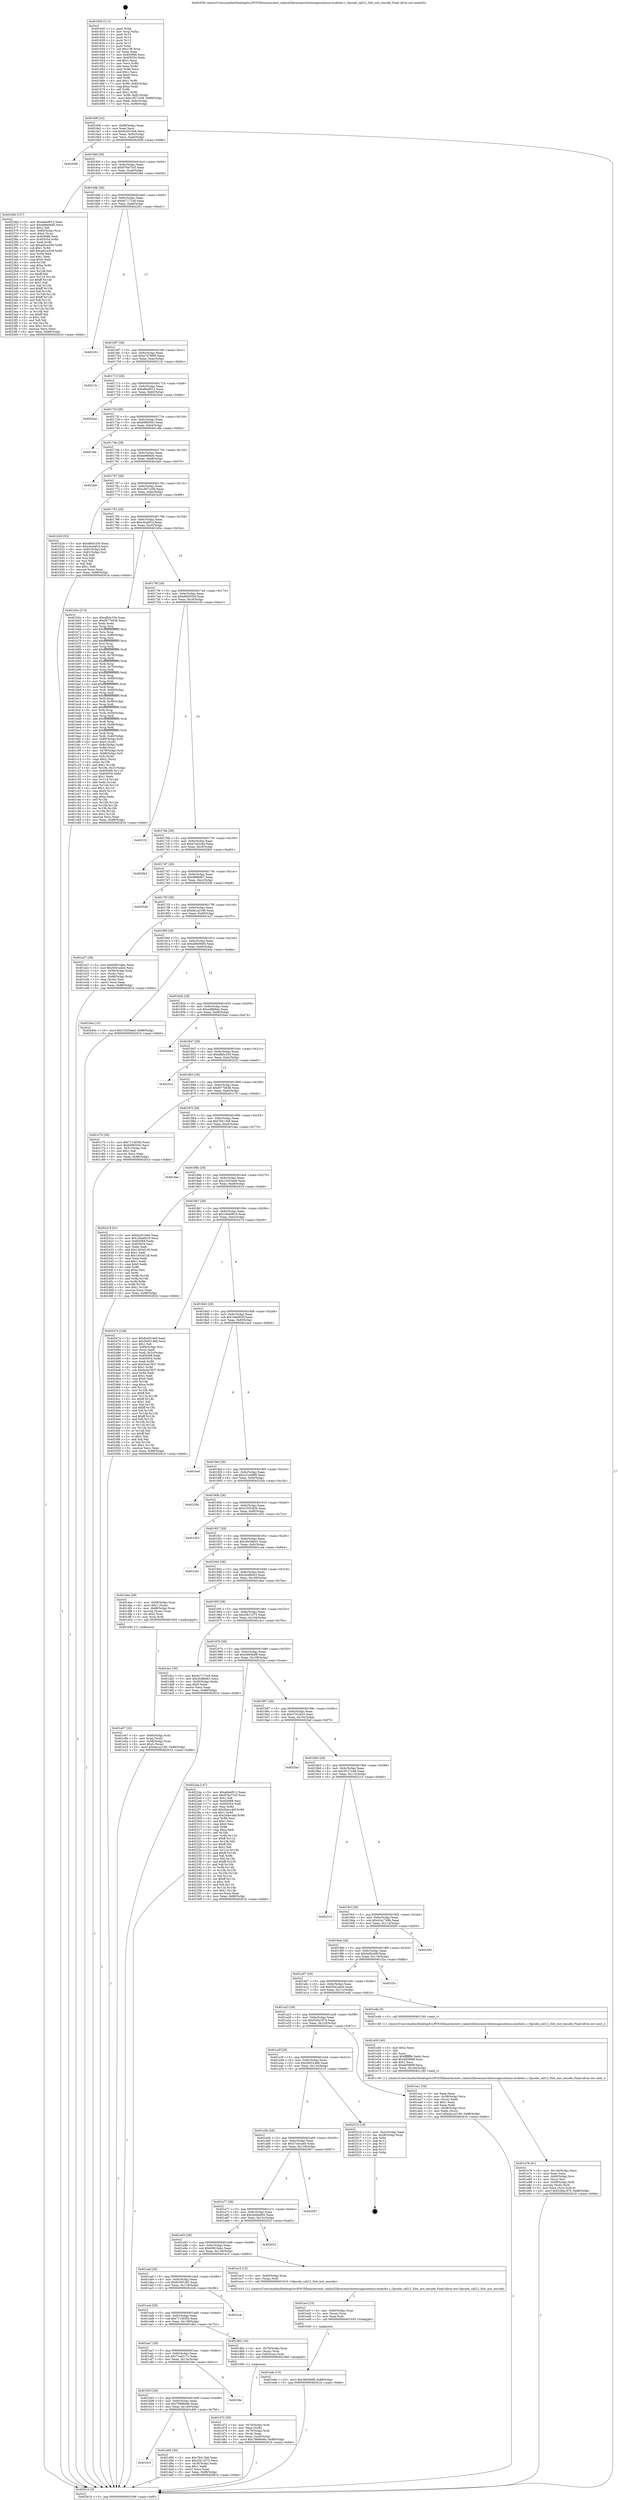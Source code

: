 digraph "0x401630" {
  label = "0x401630 (/mnt/c/Users/mathe/Desktop/tcc/POCII/binaries/extr_radare2librasmarchxtensagnuxtensa-modules.c_Opcode_call12_Slot_inst_encode_Final-ollvm.out::main(0))"
  labelloc = "t"
  node[shape=record]

  Entry [label="",width=0.3,height=0.3,shape=circle,fillcolor=black,style=filled]
  "0x40169f" [label="{
     0x40169f [32]\l
     | [instrs]\l
     &nbsp;&nbsp;0x40169f \<+6\>: mov -0x88(%rbp),%eax\l
     &nbsp;&nbsp;0x4016a5 \<+2\>: mov %eax,%ecx\l
     &nbsp;&nbsp;0x4016a7 \<+6\>: sub $0x8cd510e6,%ecx\l
     &nbsp;&nbsp;0x4016ad \<+6\>: mov %eax,-0x9c(%rbp)\l
     &nbsp;&nbsp;0x4016b3 \<+6\>: mov %ecx,-0xa0(%rbp)\l
     &nbsp;&nbsp;0x4016b9 \<+6\>: je 0000000000402606 \<main+0xfd6\>\l
  }"]
  "0x402606" [label="{
     0x402606\l
  }", style=dashed]
  "0x4016bf" [label="{
     0x4016bf [28]\l
     | [instrs]\l
     &nbsp;&nbsp;0x4016bf \<+5\>: jmp 00000000004016c4 \<main+0x94\>\l
     &nbsp;&nbsp;0x4016c4 \<+6\>: mov -0x9c(%rbp),%eax\l
     &nbsp;&nbsp;0x4016ca \<+5\>: sub $0x976e73c5,%eax\l
     &nbsp;&nbsp;0x4016cf \<+6\>: mov %eax,-0xa4(%rbp)\l
     &nbsp;&nbsp;0x4016d5 \<+6\>: je 000000000040236d \<main+0xd3d\>\l
  }"]
  Exit [label="",width=0.3,height=0.3,shape=circle,fillcolor=black,style=filled,peripheries=2]
  "0x40236d" [label="{
     0x40236d [157]\l
     | [instrs]\l
     &nbsp;&nbsp;0x40236d \<+5\>: mov $0xa84ef012,%eax\l
     &nbsp;&nbsp;0x402372 \<+5\>: mov $0xdd9e9e95,%ecx\l
     &nbsp;&nbsp;0x402377 \<+2\>: mov $0x1,%dl\l
     &nbsp;&nbsp;0x402379 \<+4\>: mov -0x80(%rbp),%rsi\l
     &nbsp;&nbsp;0x40237d \<+6\>: movl $0x0,(%rsi)\l
     &nbsp;&nbsp;0x402383 \<+7\>: mov 0x405068,%edi\l
     &nbsp;&nbsp;0x40238a \<+8\>: mov 0x405054,%r8d\l
     &nbsp;&nbsp;0x402392 \<+3\>: mov %edi,%r9d\l
     &nbsp;&nbsp;0x402395 \<+7\>: sub $0xa92ce558,%r9d\l
     &nbsp;&nbsp;0x40239c \<+4\>: sub $0x1,%r9d\l
     &nbsp;&nbsp;0x4023a0 \<+7\>: add $0xa92ce558,%r9d\l
     &nbsp;&nbsp;0x4023a7 \<+4\>: imul %r9d,%edi\l
     &nbsp;&nbsp;0x4023ab \<+3\>: and $0x1,%edi\l
     &nbsp;&nbsp;0x4023ae \<+3\>: cmp $0x0,%edi\l
     &nbsp;&nbsp;0x4023b1 \<+4\>: sete %r10b\l
     &nbsp;&nbsp;0x4023b5 \<+4\>: cmp $0xa,%r8d\l
     &nbsp;&nbsp;0x4023b9 \<+4\>: setl %r11b\l
     &nbsp;&nbsp;0x4023bd \<+3\>: mov %r10b,%bl\l
     &nbsp;&nbsp;0x4023c0 \<+3\>: xor $0xff,%bl\l
     &nbsp;&nbsp;0x4023c3 \<+3\>: mov %r11b,%r14b\l
     &nbsp;&nbsp;0x4023c6 \<+4\>: xor $0xff,%r14b\l
     &nbsp;&nbsp;0x4023ca \<+3\>: xor $0x1,%dl\l
     &nbsp;&nbsp;0x4023cd \<+3\>: mov %bl,%r15b\l
     &nbsp;&nbsp;0x4023d0 \<+4\>: and $0xff,%r15b\l
     &nbsp;&nbsp;0x4023d4 \<+3\>: and %dl,%r10b\l
     &nbsp;&nbsp;0x4023d7 \<+3\>: mov %r14b,%r12b\l
     &nbsp;&nbsp;0x4023da \<+4\>: and $0xff,%r12b\l
     &nbsp;&nbsp;0x4023de \<+3\>: and %dl,%r11b\l
     &nbsp;&nbsp;0x4023e1 \<+3\>: or %r10b,%r15b\l
     &nbsp;&nbsp;0x4023e4 \<+3\>: or %r11b,%r12b\l
     &nbsp;&nbsp;0x4023e7 \<+3\>: xor %r12b,%r15b\l
     &nbsp;&nbsp;0x4023ea \<+3\>: or %r14b,%bl\l
     &nbsp;&nbsp;0x4023ed \<+3\>: xor $0xff,%bl\l
     &nbsp;&nbsp;0x4023f0 \<+3\>: or $0x1,%dl\l
     &nbsp;&nbsp;0x4023f3 \<+2\>: and %dl,%bl\l
     &nbsp;&nbsp;0x4023f5 \<+3\>: or %bl,%r15b\l
     &nbsp;&nbsp;0x4023f8 \<+4\>: test $0x1,%r15b\l
     &nbsp;&nbsp;0x4023fc \<+3\>: cmovne %ecx,%eax\l
     &nbsp;&nbsp;0x4023ff \<+6\>: mov %eax,-0x88(%rbp)\l
     &nbsp;&nbsp;0x402405 \<+5\>: jmp 000000000040261b \<main+0xfeb\>\l
  }"]
  "0x4016db" [label="{
     0x4016db [28]\l
     | [instrs]\l
     &nbsp;&nbsp;0x4016db \<+5\>: jmp 00000000004016e0 \<main+0xb0\>\l
     &nbsp;&nbsp;0x4016e0 \<+6\>: mov -0x9c(%rbp),%eax\l
     &nbsp;&nbsp;0x4016e6 \<+5\>: sub $0x9c7171e9,%eax\l
     &nbsp;&nbsp;0x4016eb \<+6\>: mov %eax,-0xa8(%rbp)\l
     &nbsp;&nbsp;0x4016f1 \<+6\>: je 0000000000402201 \<main+0xbd1\>\l
  }"]
  "0x401ede" [label="{
     0x401ede [15]\l
     | [instrs]\l
     &nbsp;&nbsp;0x401ede \<+10\>: movl $0x3663b6ff,-0x88(%rbp)\l
     &nbsp;&nbsp;0x401ee8 \<+5\>: jmp 000000000040261b \<main+0xfeb\>\l
  }"]
  "0x402201" [label="{
     0x402201\l
  }", style=dashed]
  "0x4016f7" [label="{
     0x4016f7 [28]\l
     | [instrs]\l
     &nbsp;&nbsp;0x4016f7 \<+5\>: jmp 00000000004016fc \<main+0xcc\>\l
     &nbsp;&nbsp;0x4016fc \<+6\>: mov -0x9c(%rbp),%eax\l
     &nbsp;&nbsp;0x401702 \<+5\>: sub $0xa7d78f90,%eax\l
     &nbsp;&nbsp;0x401707 \<+6\>: mov %eax,-0xac(%rbp)\l
     &nbsp;&nbsp;0x40170d \<+6\>: je 000000000040213c \<main+0xb0c\>\l
  }"]
  "0x401ecf" [label="{
     0x401ecf [15]\l
     | [instrs]\l
     &nbsp;&nbsp;0x401ecf \<+4\>: mov -0x60(%rbp),%rax\l
     &nbsp;&nbsp;0x401ed3 \<+3\>: mov (%rax),%rax\l
     &nbsp;&nbsp;0x401ed6 \<+3\>: mov %rax,%rdi\l
     &nbsp;&nbsp;0x401ed9 \<+5\>: call 0000000000401030 \<free@plt\>\l
     | [calls]\l
     &nbsp;&nbsp;0x401030 \{1\} (unknown)\l
  }"]
  "0x40213c" [label="{
     0x40213c\l
  }", style=dashed]
  "0x401713" [label="{
     0x401713 [28]\l
     | [instrs]\l
     &nbsp;&nbsp;0x401713 \<+5\>: jmp 0000000000401718 \<main+0xe8\>\l
     &nbsp;&nbsp;0x401718 \<+6\>: mov -0x9c(%rbp),%eax\l
     &nbsp;&nbsp;0x40171e \<+5\>: sub $0xa84ef012,%eax\l
     &nbsp;&nbsp;0x401723 \<+6\>: mov %eax,-0xb0(%rbp)\l
     &nbsp;&nbsp;0x401729 \<+6\>: je 00000000004025ed \<main+0xfbd\>\l
  }"]
  "0x401e78" [label="{
     0x401e78 [41]\l
     | [instrs]\l
     &nbsp;&nbsp;0x401e78 \<+6\>: mov -0x144(%rbp),%ecx\l
     &nbsp;&nbsp;0x401e7e \<+3\>: imul %eax,%ecx\l
     &nbsp;&nbsp;0x401e81 \<+4\>: mov -0x60(%rbp),%rsi\l
     &nbsp;&nbsp;0x401e85 \<+3\>: mov (%rsi),%rsi\l
     &nbsp;&nbsp;0x401e88 \<+4\>: mov -0x58(%rbp),%rdi\l
     &nbsp;&nbsp;0x401e8c \<+3\>: movslq (%rdi),%rdi\l
     &nbsp;&nbsp;0x401e8f \<+3\>: mov %ecx,(%rsi,%rdi,4)\l
     &nbsp;&nbsp;0x401e92 \<+10\>: movl $0x529a1974,-0x88(%rbp)\l
     &nbsp;&nbsp;0x401e9c \<+5\>: jmp 000000000040261b \<main+0xfeb\>\l
  }"]
  "0x4025ed" [label="{
     0x4025ed\l
  }", style=dashed]
  "0x40172f" [label="{
     0x40172f [28]\l
     | [instrs]\l
     &nbsp;&nbsp;0x40172f \<+5\>: jmp 0000000000401734 \<main+0x104\>\l
     &nbsp;&nbsp;0x401734 \<+6\>: mov -0x9c(%rbp),%eax\l
     &nbsp;&nbsp;0x40173a \<+5\>: sub $0xb0f6500c,%eax\l
     &nbsp;&nbsp;0x40173f \<+6\>: mov %eax,-0xb4(%rbp)\l
     &nbsp;&nbsp;0x401745 \<+6\>: je 0000000000401c8e \<main+0x65e\>\l
  }"]
  "0x401e50" [label="{
     0x401e50 [40]\l
     | [instrs]\l
     &nbsp;&nbsp;0x401e50 \<+5\>: mov $0x2,%ecx\l
     &nbsp;&nbsp;0x401e55 \<+1\>: cltd\l
     &nbsp;&nbsp;0x401e56 \<+2\>: idiv %ecx\l
     &nbsp;&nbsp;0x401e58 \<+6\>: imul $0xfffffffe,%edx,%ecx\l
     &nbsp;&nbsp;0x401e5e \<+6\>: add $0x405866f,%ecx\l
     &nbsp;&nbsp;0x401e64 \<+3\>: add $0x1,%ecx\l
     &nbsp;&nbsp;0x401e67 \<+6\>: sub $0x405866f,%ecx\l
     &nbsp;&nbsp;0x401e6d \<+6\>: mov %ecx,-0x144(%rbp)\l
     &nbsp;&nbsp;0x401e73 \<+5\>: call 0000000000401160 \<next_i\>\l
     | [calls]\l
     &nbsp;&nbsp;0x401160 \{1\} (/mnt/c/Users/mathe/Desktop/tcc/POCII/binaries/extr_radare2librasmarchxtensagnuxtensa-modules.c_Opcode_call12_Slot_inst_encode_Final-ollvm.out::next_i)\l
  }"]
  "0x401c8e" [label="{
     0x401c8e\l
  }", style=dashed]
  "0x40174b" [label="{
     0x40174b [28]\l
     | [instrs]\l
     &nbsp;&nbsp;0x40174b \<+5\>: jmp 0000000000401750 \<main+0x120\>\l
     &nbsp;&nbsp;0x401750 \<+6\>: mov -0x9c(%rbp),%eax\l
     &nbsp;&nbsp;0x401756 \<+5\>: sub $0xbe86fee6,%eax\l
     &nbsp;&nbsp;0x40175b \<+6\>: mov %eax,-0xb8(%rbp)\l
     &nbsp;&nbsp;0x401761 \<+6\>: je 0000000000401fa9 \<main+0x979\>\l
  }"]
  "0x401e07" [label="{
     0x401e07 [32]\l
     | [instrs]\l
     &nbsp;&nbsp;0x401e07 \<+4\>: mov -0x60(%rbp),%rdi\l
     &nbsp;&nbsp;0x401e0b \<+3\>: mov %rax,(%rdi)\l
     &nbsp;&nbsp;0x401e0e \<+4\>: mov -0x58(%rbp),%rax\l
     &nbsp;&nbsp;0x401e12 \<+6\>: movl $0x0,(%rax)\l
     &nbsp;&nbsp;0x401e18 \<+10\>: movl $0xda1a2190,-0x88(%rbp)\l
     &nbsp;&nbsp;0x401e22 \<+5\>: jmp 000000000040261b \<main+0xfeb\>\l
  }"]
  "0x401fa9" [label="{
     0x401fa9\l
  }", style=dashed]
  "0x401767" [label="{
     0x401767 [28]\l
     | [instrs]\l
     &nbsp;&nbsp;0x401767 \<+5\>: jmp 000000000040176c \<main+0x13c\>\l
     &nbsp;&nbsp;0x40176c \<+6\>: mov -0x9c(%rbp),%eax\l
     &nbsp;&nbsp;0x401772 \<+5\>: sub $0xc3871e58,%eax\l
     &nbsp;&nbsp;0x401777 \<+6\>: mov %eax,-0xbc(%rbp)\l
     &nbsp;&nbsp;0x40177d \<+6\>: je 0000000000401b29 \<main+0x4f9\>\l
  }"]
  "0x401b1f" [label="{
     0x401b1f\l
  }", style=dashed]
  "0x401b29" [label="{
     0x401b29 [53]\l
     | [instrs]\l
     &nbsp;&nbsp;0x401b29 \<+5\>: mov $0xefb0c330,%eax\l
     &nbsp;&nbsp;0x401b2e \<+5\>: mov $0xc4cebf1d,%ecx\l
     &nbsp;&nbsp;0x401b33 \<+6\>: mov -0x82(%rbp),%dl\l
     &nbsp;&nbsp;0x401b39 \<+7\>: mov -0x81(%rbp),%sil\l
     &nbsp;&nbsp;0x401b40 \<+3\>: mov %dl,%dil\l
     &nbsp;&nbsp;0x401b43 \<+3\>: and %sil,%dil\l
     &nbsp;&nbsp;0x401b46 \<+3\>: xor %sil,%dl\l
     &nbsp;&nbsp;0x401b49 \<+3\>: or %dl,%dil\l
     &nbsp;&nbsp;0x401b4c \<+4\>: test $0x1,%dil\l
     &nbsp;&nbsp;0x401b50 \<+3\>: cmovne %ecx,%eax\l
     &nbsp;&nbsp;0x401b53 \<+6\>: mov %eax,-0x88(%rbp)\l
     &nbsp;&nbsp;0x401b59 \<+5\>: jmp 000000000040261b \<main+0xfeb\>\l
  }"]
  "0x401783" [label="{
     0x401783 [28]\l
     | [instrs]\l
     &nbsp;&nbsp;0x401783 \<+5\>: jmp 0000000000401788 \<main+0x158\>\l
     &nbsp;&nbsp;0x401788 \<+6\>: mov -0x9c(%rbp),%eax\l
     &nbsp;&nbsp;0x40178e \<+5\>: sub $0xc4cebf1d,%eax\l
     &nbsp;&nbsp;0x401793 \<+6\>: mov %eax,-0xc0(%rbp)\l
     &nbsp;&nbsp;0x401799 \<+6\>: je 0000000000401b5e \<main+0x52e\>\l
  }"]
  "0x40261b" [label="{
     0x40261b [5]\l
     | [instrs]\l
     &nbsp;&nbsp;0x40261b \<+5\>: jmp 000000000040169f \<main+0x6f\>\l
  }"]
  "0x401630" [label="{
     0x401630 [111]\l
     | [instrs]\l
     &nbsp;&nbsp;0x401630 \<+1\>: push %rbp\l
     &nbsp;&nbsp;0x401631 \<+3\>: mov %rsp,%rbp\l
     &nbsp;&nbsp;0x401634 \<+2\>: push %r15\l
     &nbsp;&nbsp;0x401636 \<+2\>: push %r14\l
     &nbsp;&nbsp;0x401638 \<+2\>: push %r13\l
     &nbsp;&nbsp;0x40163a \<+2\>: push %r12\l
     &nbsp;&nbsp;0x40163c \<+1\>: push %rbx\l
     &nbsp;&nbsp;0x40163d \<+7\>: sub $0x138,%rsp\l
     &nbsp;&nbsp;0x401644 \<+2\>: xor %eax,%eax\l
     &nbsp;&nbsp;0x401646 \<+7\>: mov 0x405068,%ecx\l
     &nbsp;&nbsp;0x40164d \<+7\>: mov 0x405054,%edx\l
     &nbsp;&nbsp;0x401654 \<+3\>: sub $0x1,%eax\l
     &nbsp;&nbsp;0x401657 \<+3\>: mov %ecx,%r8d\l
     &nbsp;&nbsp;0x40165a \<+3\>: add %eax,%r8d\l
     &nbsp;&nbsp;0x40165d \<+4\>: imul %r8d,%ecx\l
     &nbsp;&nbsp;0x401661 \<+3\>: and $0x1,%ecx\l
     &nbsp;&nbsp;0x401664 \<+3\>: cmp $0x0,%ecx\l
     &nbsp;&nbsp;0x401667 \<+4\>: sete %r9b\l
     &nbsp;&nbsp;0x40166b \<+4\>: and $0x1,%r9b\l
     &nbsp;&nbsp;0x40166f \<+7\>: mov %r9b,-0x82(%rbp)\l
     &nbsp;&nbsp;0x401676 \<+3\>: cmp $0xa,%edx\l
     &nbsp;&nbsp;0x401679 \<+4\>: setl %r9b\l
     &nbsp;&nbsp;0x40167d \<+4\>: and $0x1,%r9b\l
     &nbsp;&nbsp;0x401681 \<+7\>: mov %r9b,-0x81(%rbp)\l
     &nbsp;&nbsp;0x401688 \<+10\>: movl $0xc3871e58,-0x88(%rbp)\l
     &nbsp;&nbsp;0x401692 \<+6\>: mov %edi,-0x8c(%rbp)\l
     &nbsp;&nbsp;0x401698 \<+7\>: mov %rsi,-0x98(%rbp)\l
  }"]
  "0x401d90" [label="{
     0x401d90 [30]\l
     | [instrs]\l
     &nbsp;&nbsp;0x401d90 \<+5\>: mov $0x78413b8,%eax\l
     &nbsp;&nbsp;0x401d95 \<+5\>: mov $0x2f411075,%ecx\l
     &nbsp;&nbsp;0x401d9a \<+3\>: mov -0x30(%rbp),%edx\l
     &nbsp;&nbsp;0x401d9d \<+3\>: cmp $0x1,%edx\l
     &nbsp;&nbsp;0x401da0 \<+3\>: cmovl %ecx,%eax\l
     &nbsp;&nbsp;0x401da3 \<+6\>: mov %eax,-0x88(%rbp)\l
     &nbsp;&nbsp;0x401da9 \<+5\>: jmp 000000000040261b \<main+0xfeb\>\l
  }"]
  "0x401b5e" [label="{
     0x401b5e [274]\l
     | [instrs]\l
     &nbsp;&nbsp;0x401b5e \<+5\>: mov $0xefb0c330,%eax\l
     &nbsp;&nbsp;0x401b63 \<+5\>: mov $0xf977b638,%ecx\l
     &nbsp;&nbsp;0x401b68 \<+2\>: xor %edx,%edx\l
     &nbsp;&nbsp;0x401b6a \<+3\>: mov %rsp,%rsi\l
     &nbsp;&nbsp;0x401b6d \<+4\>: add $0xfffffffffffffff0,%rsi\l
     &nbsp;&nbsp;0x401b71 \<+3\>: mov %rsi,%rsp\l
     &nbsp;&nbsp;0x401b74 \<+4\>: mov %rsi,-0x80(%rbp)\l
     &nbsp;&nbsp;0x401b78 \<+3\>: mov %rsp,%rsi\l
     &nbsp;&nbsp;0x401b7b \<+4\>: add $0xfffffffffffffff0,%rsi\l
     &nbsp;&nbsp;0x401b7f \<+3\>: mov %rsi,%rsp\l
     &nbsp;&nbsp;0x401b82 \<+3\>: mov %rsp,%rdi\l
     &nbsp;&nbsp;0x401b85 \<+4\>: add $0xfffffffffffffff0,%rdi\l
     &nbsp;&nbsp;0x401b89 \<+3\>: mov %rdi,%rsp\l
     &nbsp;&nbsp;0x401b8c \<+4\>: mov %rdi,-0x78(%rbp)\l
     &nbsp;&nbsp;0x401b90 \<+3\>: mov %rsp,%rdi\l
     &nbsp;&nbsp;0x401b93 \<+4\>: add $0xfffffffffffffff0,%rdi\l
     &nbsp;&nbsp;0x401b97 \<+3\>: mov %rdi,%rsp\l
     &nbsp;&nbsp;0x401b9a \<+4\>: mov %rdi,-0x70(%rbp)\l
     &nbsp;&nbsp;0x401b9e \<+3\>: mov %rsp,%rdi\l
     &nbsp;&nbsp;0x401ba1 \<+4\>: add $0xfffffffffffffff0,%rdi\l
     &nbsp;&nbsp;0x401ba5 \<+3\>: mov %rdi,%rsp\l
     &nbsp;&nbsp;0x401ba8 \<+4\>: mov %rdi,-0x68(%rbp)\l
     &nbsp;&nbsp;0x401bac \<+3\>: mov %rsp,%rdi\l
     &nbsp;&nbsp;0x401baf \<+4\>: add $0xfffffffffffffff0,%rdi\l
     &nbsp;&nbsp;0x401bb3 \<+3\>: mov %rdi,%rsp\l
     &nbsp;&nbsp;0x401bb6 \<+4\>: mov %rdi,-0x60(%rbp)\l
     &nbsp;&nbsp;0x401bba \<+3\>: mov %rsp,%rdi\l
     &nbsp;&nbsp;0x401bbd \<+4\>: add $0xfffffffffffffff0,%rdi\l
     &nbsp;&nbsp;0x401bc1 \<+3\>: mov %rdi,%rsp\l
     &nbsp;&nbsp;0x401bc4 \<+4\>: mov %rdi,-0x58(%rbp)\l
     &nbsp;&nbsp;0x401bc8 \<+3\>: mov %rsp,%rdi\l
     &nbsp;&nbsp;0x401bcb \<+4\>: add $0xfffffffffffffff0,%rdi\l
     &nbsp;&nbsp;0x401bcf \<+3\>: mov %rdi,%rsp\l
     &nbsp;&nbsp;0x401bd2 \<+4\>: mov %rdi,-0x50(%rbp)\l
     &nbsp;&nbsp;0x401bd6 \<+3\>: mov %rsp,%rdi\l
     &nbsp;&nbsp;0x401bd9 \<+4\>: add $0xfffffffffffffff0,%rdi\l
     &nbsp;&nbsp;0x401bdd \<+3\>: mov %rdi,%rsp\l
     &nbsp;&nbsp;0x401be0 \<+4\>: mov %rdi,-0x48(%rbp)\l
     &nbsp;&nbsp;0x401be4 \<+3\>: mov %rsp,%rdi\l
     &nbsp;&nbsp;0x401be7 \<+4\>: add $0xfffffffffffffff0,%rdi\l
     &nbsp;&nbsp;0x401beb \<+3\>: mov %rdi,%rsp\l
     &nbsp;&nbsp;0x401bee \<+4\>: mov %rdi,-0x40(%rbp)\l
     &nbsp;&nbsp;0x401bf2 \<+4\>: mov -0x80(%rbp),%rdi\l
     &nbsp;&nbsp;0x401bf6 \<+6\>: movl $0x0,(%rdi)\l
     &nbsp;&nbsp;0x401bfc \<+7\>: mov -0x8c(%rbp),%r8d\l
     &nbsp;&nbsp;0x401c03 \<+3\>: mov %r8d,(%rsi)\l
     &nbsp;&nbsp;0x401c06 \<+4\>: mov -0x78(%rbp),%rdi\l
     &nbsp;&nbsp;0x401c0a \<+7\>: mov -0x98(%rbp),%r9\l
     &nbsp;&nbsp;0x401c11 \<+3\>: mov %r9,(%rdi)\l
     &nbsp;&nbsp;0x401c14 \<+3\>: cmpl $0x2,(%rsi)\l
     &nbsp;&nbsp;0x401c17 \<+4\>: setne %r10b\l
     &nbsp;&nbsp;0x401c1b \<+4\>: and $0x1,%r10b\l
     &nbsp;&nbsp;0x401c1f \<+4\>: mov %r10b,-0x31(%rbp)\l
     &nbsp;&nbsp;0x401c23 \<+8\>: mov 0x405068,%r11d\l
     &nbsp;&nbsp;0x401c2b \<+7\>: mov 0x405054,%ebx\l
     &nbsp;&nbsp;0x401c32 \<+3\>: sub $0x1,%edx\l
     &nbsp;&nbsp;0x401c35 \<+3\>: mov %r11d,%r14d\l
     &nbsp;&nbsp;0x401c38 \<+3\>: add %edx,%r14d\l
     &nbsp;&nbsp;0x401c3b \<+4\>: imul %r14d,%r11d\l
     &nbsp;&nbsp;0x401c3f \<+4\>: and $0x1,%r11d\l
     &nbsp;&nbsp;0x401c43 \<+4\>: cmp $0x0,%r11d\l
     &nbsp;&nbsp;0x401c47 \<+4\>: sete %r10b\l
     &nbsp;&nbsp;0x401c4b \<+3\>: cmp $0xa,%ebx\l
     &nbsp;&nbsp;0x401c4e \<+4\>: setl %r15b\l
     &nbsp;&nbsp;0x401c52 \<+3\>: mov %r10b,%r12b\l
     &nbsp;&nbsp;0x401c55 \<+3\>: and %r15b,%r12b\l
     &nbsp;&nbsp;0x401c58 \<+3\>: xor %r15b,%r10b\l
     &nbsp;&nbsp;0x401c5b \<+3\>: or %r10b,%r12b\l
     &nbsp;&nbsp;0x401c5e \<+4\>: test $0x1,%r12b\l
     &nbsp;&nbsp;0x401c62 \<+3\>: cmovne %ecx,%eax\l
     &nbsp;&nbsp;0x401c65 \<+6\>: mov %eax,-0x88(%rbp)\l
     &nbsp;&nbsp;0x401c6b \<+5\>: jmp 000000000040261b \<main+0xfeb\>\l
  }"]
  "0x40179f" [label="{
     0x40179f [28]\l
     | [instrs]\l
     &nbsp;&nbsp;0x40179f \<+5\>: jmp 00000000004017a4 \<main+0x174\>\l
     &nbsp;&nbsp;0x4017a4 \<+6\>: mov -0x9c(%rbp),%eax\l
     &nbsp;&nbsp;0x4017aa \<+5\>: sub $0xd60032bf,%eax\l
     &nbsp;&nbsp;0x4017af \<+6\>: mov %eax,-0xc4(%rbp)\l
     &nbsp;&nbsp;0x4017b5 \<+6\>: je 00000000004021f2 \<main+0xbc2\>\l
  }"]
  "0x401b03" [label="{
     0x401b03 [28]\l
     | [instrs]\l
     &nbsp;&nbsp;0x401b03 \<+5\>: jmp 0000000000401b08 \<main+0x4d8\>\l
     &nbsp;&nbsp;0x401b08 \<+6\>: mov -0x9c(%rbp),%eax\l
     &nbsp;&nbsp;0x401b0e \<+5\>: sub $0x79686e8e,%eax\l
     &nbsp;&nbsp;0x401b13 \<+6\>: mov %eax,-0x140(%rbp)\l
     &nbsp;&nbsp;0x401b19 \<+6\>: je 0000000000401d90 \<main+0x760\>\l
  }"]
  "0x401f4e" [label="{
     0x401f4e\l
  }", style=dashed]
  "0x4021f2" [label="{
     0x4021f2\l
  }", style=dashed]
  "0x4017bb" [label="{
     0x4017bb [28]\l
     | [instrs]\l
     &nbsp;&nbsp;0x4017bb \<+5\>: jmp 00000000004017c0 \<main+0x190\>\l
     &nbsp;&nbsp;0x4017c0 \<+6\>: mov -0x9c(%rbp),%eax\l
     &nbsp;&nbsp;0x4017c6 \<+5\>: sub $0xd7a42c8a,%eax\l
     &nbsp;&nbsp;0x4017cb \<+6\>: mov %eax,-0xc8(%rbp)\l
     &nbsp;&nbsp;0x4017d1 \<+6\>: je 00000000004020b3 \<main+0xa83\>\l
  }"]
  "0x401d72" [label="{
     0x401d72 [30]\l
     | [instrs]\l
     &nbsp;&nbsp;0x401d72 \<+4\>: mov -0x70(%rbp),%rdi\l
     &nbsp;&nbsp;0x401d76 \<+2\>: mov %eax,(%rdi)\l
     &nbsp;&nbsp;0x401d78 \<+4\>: mov -0x70(%rbp),%rdi\l
     &nbsp;&nbsp;0x401d7c \<+2\>: mov (%rdi),%eax\l
     &nbsp;&nbsp;0x401d7e \<+3\>: mov %eax,-0x30(%rbp)\l
     &nbsp;&nbsp;0x401d81 \<+10\>: movl $0x79686e8e,-0x88(%rbp)\l
     &nbsp;&nbsp;0x401d8b \<+5\>: jmp 000000000040261b \<main+0xfeb\>\l
  }"]
  "0x4020b3" [label="{
     0x4020b3\l
  }", style=dashed]
  "0x4017d7" [label="{
     0x4017d7 [28]\l
     | [instrs]\l
     &nbsp;&nbsp;0x4017d7 \<+5\>: jmp 00000000004017dc \<main+0x1ac\>\l
     &nbsp;&nbsp;0x4017dc \<+6\>: mov -0x9c(%rbp),%eax\l
     &nbsp;&nbsp;0x4017e2 \<+5\>: sub $0xd9f60fb7,%eax\l
     &nbsp;&nbsp;0x4017e7 \<+6\>: mov %eax,-0xcc(%rbp)\l
     &nbsp;&nbsp;0x4017ed \<+6\>: je 00000000004025d9 \<main+0xfa9\>\l
  }"]
  "0x401ae7" [label="{
     0x401ae7 [28]\l
     | [instrs]\l
     &nbsp;&nbsp;0x401ae7 \<+5\>: jmp 0000000000401aec \<main+0x4bc\>\l
     &nbsp;&nbsp;0x401aec \<+6\>: mov -0x9c(%rbp),%eax\l
     &nbsp;&nbsp;0x401af2 \<+5\>: sub $0x71ed217c,%eax\l
     &nbsp;&nbsp;0x401af7 \<+6\>: mov %eax,-0x13c(%rbp)\l
     &nbsp;&nbsp;0x401afd \<+6\>: je 0000000000401f4e \<main+0x91e\>\l
  }"]
  "0x4025d9" [label="{
     0x4025d9\l
  }", style=dashed]
  "0x4017f3" [label="{
     0x4017f3 [28]\l
     | [instrs]\l
     &nbsp;&nbsp;0x4017f3 \<+5\>: jmp 00000000004017f8 \<main+0x1c8\>\l
     &nbsp;&nbsp;0x4017f8 \<+6\>: mov -0x9c(%rbp),%eax\l
     &nbsp;&nbsp;0x4017fe \<+5\>: sub $0xda1a2190,%eax\l
     &nbsp;&nbsp;0x401803 \<+6\>: mov %eax,-0xd0(%rbp)\l
     &nbsp;&nbsp;0x401809 \<+6\>: je 0000000000401e27 \<main+0x7f7\>\l
  }"]
  "0x401d62" [label="{
     0x401d62 [16]\l
     | [instrs]\l
     &nbsp;&nbsp;0x401d62 \<+4\>: mov -0x78(%rbp),%rax\l
     &nbsp;&nbsp;0x401d66 \<+3\>: mov (%rax),%rax\l
     &nbsp;&nbsp;0x401d69 \<+4\>: mov 0x8(%rax),%rdi\l
     &nbsp;&nbsp;0x401d6d \<+5\>: call 0000000000401060 \<atoi@plt\>\l
     | [calls]\l
     &nbsp;&nbsp;0x401060 \{1\} (unknown)\l
  }"]
  "0x401e27" [label="{
     0x401e27 [36]\l
     | [instrs]\l
     &nbsp;&nbsp;0x401e27 \<+5\>: mov $0x60810abc,%eax\l
     &nbsp;&nbsp;0x401e2c \<+5\>: mov $0x5041adcd,%ecx\l
     &nbsp;&nbsp;0x401e31 \<+4\>: mov -0x58(%rbp),%rdx\l
     &nbsp;&nbsp;0x401e35 \<+2\>: mov (%rdx),%esi\l
     &nbsp;&nbsp;0x401e37 \<+4\>: mov -0x68(%rbp),%rdx\l
     &nbsp;&nbsp;0x401e3b \<+2\>: cmp (%rdx),%esi\l
     &nbsp;&nbsp;0x401e3d \<+3\>: cmovl %ecx,%eax\l
     &nbsp;&nbsp;0x401e40 \<+6\>: mov %eax,-0x88(%rbp)\l
     &nbsp;&nbsp;0x401e46 \<+5\>: jmp 000000000040261b \<main+0xfeb\>\l
  }"]
  "0x40180f" [label="{
     0x40180f [28]\l
     | [instrs]\l
     &nbsp;&nbsp;0x40180f \<+5\>: jmp 0000000000401814 \<main+0x1e4\>\l
     &nbsp;&nbsp;0x401814 \<+6\>: mov -0x9c(%rbp),%eax\l
     &nbsp;&nbsp;0x40181a \<+5\>: sub $0xdd9e9e95,%eax\l
     &nbsp;&nbsp;0x40181f \<+6\>: mov %eax,-0xd4(%rbp)\l
     &nbsp;&nbsp;0x401825 \<+6\>: je 000000000040240a \<main+0xdda\>\l
  }"]
  "0x401acb" [label="{
     0x401acb [28]\l
     | [instrs]\l
     &nbsp;&nbsp;0x401acb \<+5\>: jmp 0000000000401ad0 \<main+0x4a0\>\l
     &nbsp;&nbsp;0x401ad0 \<+6\>: mov -0x9c(%rbp),%eax\l
     &nbsp;&nbsp;0x401ad6 \<+5\>: sub $0x7114f35b,%eax\l
     &nbsp;&nbsp;0x401adb \<+6\>: mov %eax,-0x138(%rbp)\l
     &nbsp;&nbsp;0x401ae1 \<+6\>: je 0000000000401d62 \<main+0x732\>\l
  }"]
  "0x40240a" [label="{
     0x40240a [15]\l
     | [instrs]\l
     &nbsp;&nbsp;0x40240a \<+10\>: movl $0x10203ee0,-0x88(%rbp)\l
     &nbsp;&nbsp;0x402414 \<+5\>: jmp 000000000040261b \<main+0xfeb\>\l
  }"]
  "0x40182b" [label="{
     0x40182b [28]\l
     | [instrs]\l
     &nbsp;&nbsp;0x40182b \<+5\>: jmp 0000000000401830 \<main+0x200\>\l
     &nbsp;&nbsp;0x401830 \<+6\>: mov -0x9c(%rbp),%eax\l
     &nbsp;&nbsp;0x401836 \<+5\>: sub $0xe4fbf4dc,%eax\l
     &nbsp;&nbsp;0x40183b \<+6\>: mov %eax,-0xd8(%rbp)\l
     &nbsp;&nbsp;0x401841 \<+6\>: je 00000000004020a4 \<main+0xa74\>\l
  }"]
  "0x4022cb" [label="{
     0x4022cb\l
  }", style=dashed]
  "0x4020a4" [label="{
     0x4020a4\l
  }", style=dashed]
  "0x401847" [label="{
     0x401847 [28]\l
     | [instrs]\l
     &nbsp;&nbsp;0x401847 \<+5\>: jmp 000000000040184c \<main+0x21c\>\l
     &nbsp;&nbsp;0x40184c \<+6\>: mov -0x9c(%rbp),%eax\l
     &nbsp;&nbsp;0x401852 \<+5\>: sub $0xefb0c330,%eax\l
     &nbsp;&nbsp;0x401857 \<+6\>: mov %eax,-0xdc(%rbp)\l
     &nbsp;&nbsp;0x40185d \<+6\>: je 0000000000402522 \<main+0xef2\>\l
  }"]
  "0x401aaf" [label="{
     0x401aaf [28]\l
     | [instrs]\l
     &nbsp;&nbsp;0x401aaf \<+5\>: jmp 0000000000401ab4 \<main+0x484\>\l
     &nbsp;&nbsp;0x401ab4 \<+6\>: mov -0x9c(%rbp),%eax\l
     &nbsp;&nbsp;0x401aba \<+5\>: sub $0x620914f2,%eax\l
     &nbsp;&nbsp;0x401abf \<+6\>: mov %eax,-0x134(%rbp)\l
     &nbsp;&nbsp;0x401ac5 \<+6\>: je 00000000004022cb \<main+0xc9b\>\l
  }"]
  "0x402522" [label="{
     0x402522\l
  }", style=dashed]
  "0x401863" [label="{
     0x401863 [28]\l
     | [instrs]\l
     &nbsp;&nbsp;0x401863 \<+5\>: jmp 0000000000401868 \<main+0x238\>\l
     &nbsp;&nbsp;0x401868 \<+6\>: mov -0x9c(%rbp),%eax\l
     &nbsp;&nbsp;0x40186e \<+5\>: sub $0xf977b638,%eax\l
     &nbsp;&nbsp;0x401873 \<+6\>: mov %eax,-0xe0(%rbp)\l
     &nbsp;&nbsp;0x401879 \<+6\>: je 0000000000401c70 \<main+0x640\>\l
  }"]
  "0x401ec3" [label="{
     0x401ec3 [12]\l
     | [instrs]\l
     &nbsp;&nbsp;0x401ec3 \<+4\>: mov -0x60(%rbp),%rax\l
     &nbsp;&nbsp;0x401ec7 \<+3\>: mov (%rax),%rdi\l
     &nbsp;&nbsp;0x401eca \<+5\>: call 0000000000401610 \<Opcode_call12_Slot_inst_encode\>\l
     | [calls]\l
     &nbsp;&nbsp;0x401610 \{1\} (/mnt/c/Users/mathe/Desktop/tcc/POCII/binaries/extr_radare2librasmarchxtensagnuxtensa-modules.c_Opcode_call12_Slot_inst_encode_Final-ollvm.out::Opcode_call12_Slot_inst_encode)\l
  }"]
  "0x401c70" [label="{
     0x401c70 [30]\l
     | [instrs]\l
     &nbsp;&nbsp;0x401c70 \<+5\>: mov $0x7114f35b,%eax\l
     &nbsp;&nbsp;0x401c75 \<+5\>: mov $0xb0f6500c,%ecx\l
     &nbsp;&nbsp;0x401c7a \<+3\>: mov -0x31(%rbp),%dl\l
     &nbsp;&nbsp;0x401c7d \<+3\>: test $0x1,%dl\l
     &nbsp;&nbsp;0x401c80 \<+3\>: cmovne %ecx,%eax\l
     &nbsp;&nbsp;0x401c83 \<+6\>: mov %eax,-0x88(%rbp)\l
     &nbsp;&nbsp;0x401c89 \<+5\>: jmp 000000000040261b \<main+0xfeb\>\l
  }"]
  "0x40187f" [label="{
     0x40187f [28]\l
     | [instrs]\l
     &nbsp;&nbsp;0x40187f \<+5\>: jmp 0000000000401884 \<main+0x254\>\l
     &nbsp;&nbsp;0x401884 \<+6\>: mov -0x9c(%rbp),%eax\l
     &nbsp;&nbsp;0x40188a \<+5\>: sub $0x78413b8,%eax\l
     &nbsp;&nbsp;0x40188f \<+6\>: mov %eax,-0xe4(%rbp)\l
     &nbsp;&nbsp;0x401895 \<+6\>: je 0000000000401dae \<main+0x77e\>\l
  }"]
  "0x401a93" [label="{
     0x401a93 [28]\l
     | [instrs]\l
     &nbsp;&nbsp;0x401a93 \<+5\>: jmp 0000000000401a98 \<main+0x468\>\l
     &nbsp;&nbsp;0x401a98 \<+6\>: mov -0x9c(%rbp),%eax\l
     &nbsp;&nbsp;0x401a9e \<+5\>: sub $0x60810abc,%eax\l
     &nbsp;&nbsp;0x401aa3 \<+6\>: mov %eax,-0x130(%rbp)\l
     &nbsp;&nbsp;0x401aa9 \<+6\>: je 0000000000401ec3 \<main+0x893\>\l
  }"]
  "0x401dae" [label="{
     0x401dae\l
  }", style=dashed]
  "0x40189b" [label="{
     0x40189b [28]\l
     | [instrs]\l
     &nbsp;&nbsp;0x40189b \<+5\>: jmp 00000000004018a0 \<main+0x270\>\l
     &nbsp;&nbsp;0x4018a0 \<+6\>: mov -0x9c(%rbp),%eax\l
     &nbsp;&nbsp;0x4018a6 \<+5\>: sub $0x10203ee0,%eax\l
     &nbsp;&nbsp;0x4018ab \<+6\>: mov %eax,-0xe8(%rbp)\l
     &nbsp;&nbsp;0x4018b1 \<+6\>: je 0000000000402419 \<main+0xde9\>\l
  }"]
  "0x402032" [label="{
     0x402032\l
  }", style=dashed]
  "0x402419" [label="{
     0x402419 [91]\l
     | [instrs]\l
     &nbsp;&nbsp;0x402419 \<+5\>: mov $0x8cd510e6,%eax\l
     &nbsp;&nbsp;0x40241e \<+5\>: mov $0x184a0819,%ecx\l
     &nbsp;&nbsp;0x402423 \<+7\>: mov 0x405068,%edx\l
     &nbsp;&nbsp;0x40242a \<+7\>: mov 0x405054,%esi\l
     &nbsp;&nbsp;0x402431 \<+2\>: mov %edx,%edi\l
     &nbsp;&nbsp;0x402433 \<+6\>: add $0x1403d128,%edi\l
     &nbsp;&nbsp;0x402439 \<+3\>: sub $0x1,%edi\l
     &nbsp;&nbsp;0x40243c \<+6\>: sub $0x1403d128,%edi\l
     &nbsp;&nbsp;0x402442 \<+3\>: imul %edi,%edx\l
     &nbsp;&nbsp;0x402445 \<+3\>: and $0x1,%edx\l
     &nbsp;&nbsp;0x402448 \<+3\>: cmp $0x0,%edx\l
     &nbsp;&nbsp;0x40244b \<+4\>: sete %r8b\l
     &nbsp;&nbsp;0x40244f \<+3\>: cmp $0xa,%esi\l
     &nbsp;&nbsp;0x402452 \<+4\>: setl %r9b\l
     &nbsp;&nbsp;0x402456 \<+3\>: mov %r8b,%r10b\l
     &nbsp;&nbsp;0x402459 \<+3\>: and %r9b,%r10b\l
     &nbsp;&nbsp;0x40245c \<+3\>: xor %r9b,%r8b\l
     &nbsp;&nbsp;0x40245f \<+3\>: or %r8b,%r10b\l
     &nbsp;&nbsp;0x402462 \<+4\>: test $0x1,%r10b\l
     &nbsp;&nbsp;0x402466 \<+3\>: cmovne %ecx,%eax\l
     &nbsp;&nbsp;0x402469 \<+6\>: mov %eax,-0x88(%rbp)\l
     &nbsp;&nbsp;0x40246f \<+5\>: jmp 000000000040261b \<main+0xfeb\>\l
  }"]
  "0x4018b7" [label="{
     0x4018b7 [28]\l
     | [instrs]\l
     &nbsp;&nbsp;0x4018b7 \<+5\>: jmp 00000000004018bc \<main+0x28c\>\l
     &nbsp;&nbsp;0x4018bc \<+6\>: mov -0x9c(%rbp),%eax\l
     &nbsp;&nbsp;0x4018c2 \<+5\>: sub $0x184a0819,%eax\l
     &nbsp;&nbsp;0x4018c7 \<+6\>: mov %eax,-0xec(%rbp)\l
     &nbsp;&nbsp;0x4018cd \<+6\>: je 0000000000402474 \<main+0xe44\>\l
  }"]
  "0x401a77" [label="{
     0x401a77 [28]\l
     | [instrs]\l
     &nbsp;&nbsp;0x401a77 \<+5\>: jmp 0000000000401a7c \<main+0x44c\>\l
     &nbsp;&nbsp;0x401a7c \<+6\>: mov -0x9c(%rbp),%eax\l
     &nbsp;&nbsp;0x401a82 \<+5\>: sub $0x5e0be893,%eax\l
     &nbsp;&nbsp;0x401a87 \<+6\>: mov %eax,-0x12c(%rbp)\l
     &nbsp;&nbsp;0x401a8d \<+6\>: je 0000000000402032 \<main+0xa02\>\l
  }"]
  "0x402474" [label="{
     0x402474 [156]\l
     | [instrs]\l
     &nbsp;&nbsp;0x402474 \<+5\>: mov $0x8cd510e6,%eax\l
     &nbsp;&nbsp;0x402479 \<+5\>: mov $0x56451466,%ecx\l
     &nbsp;&nbsp;0x40247e \<+2\>: mov $0x1,%dl\l
     &nbsp;&nbsp;0x402480 \<+4\>: mov -0x80(%rbp),%rsi\l
     &nbsp;&nbsp;0x402484 \<+2\>: mov (%rsi),%edi\l
     &nbsp;&nbsp;0x402486 \<+3\>: mov %edi,-0x2c(%rbp)\l
     &nbsp;&nbsp;0x402489 \<+7\>: mov 0x405068,%edi\l
     &nbsp;&nbsp;0x402490 \<+8\>: mov 0x405054,%r8d\l
     &nbsp;&nbsp;0x402498 \<+3\>: mov %edi,%r9d\l
     &nbsp;&nbsp;0x40249b \<+7\>: add $0x9cda7837,%r9d\l
     &nbsp;&nbsp;0x4024a2 \<+4\>: sub $0x1,%r9d\l
     &nbsp;&nbsp;0x4024a6 \<+7\>: sub $0x9cda7837,%r9d\l
     &nbsp;&nbsp;0x4024ad \<+4\>: imul %r9d,%edi\l
     &nbsp;&nbsp;0x4024b1 \<+3\>: and $0x1,%edi\l
     &nbsp;&nbsp;0x4024b4 \<+3\>: cmp $0x0,%edi\l
     &nbsp;&nbsp;0x4024b7 \<+4\>: sete %r10b\l
     &nbsp;&nbsp;0x4024bb \<+4\>: cmp $0xa,%r8d\l
     &nbsp;&nbsp;0x4024bf \<+4\>: setl %r11b\l
     &nbsp;&nbsp;0x4024c3 \<+3\>: mov %r10b,%bl\l
     &nbsp;&nbsp;0x4024c6 \<+3\>: xor $0xff,%bl\l
     &nbsp;&nbsp;0x4024c9 \<+3\>: mov %r11b,%r14b\l
     &nbsp;&nbsp;0x4024cc \<+4\>: xor $0xff,%r14b\l
     &nbsp;&nbsp;0x4024d0 \<+3\>: xor $0x1,%dl\l
     &nbsp;&nbsp;0x4024d3 \<+3\>: mov %bl,%r15b\l
     &nbsp;&nbsp;0x4024d6 \<+4\>: and $0xff,%r15b\l
     &nbsp;&nbsp;0x4024da \<+3\>: and %dl,%r10b\l
     &nbsp;&nbsp;0x4024dd \<+3\>: mov %r14b,%r12b\l
     &nbsp;&nbsp;0x4024e0 \<+4\>: and $0xff,%r12b\l
     &nbsp;&nbsp;0x4024e4 \<+3\>: and %dl,%r11b\l
     &nbsp;&nbsp;0x4024e7 \<+3\>: or %r10b,%r15b\l
     &nbsp;&nbsp;0x4024ea \<+3\>: or %r11b,%r12b\l
     &nbsp;&nbsp;0x4024ed \<+3\>: xor %r12b,%r15b\l
     &nbsp;&nbsp;0x4024f0 \<+3\>: or %r14b,%bl\l
     &nbsp;&nbsp;0x4024f3 \<+3\>: xor $0xff,%bl\l
     &nbsp;&nbsp;0x4024f6 \<+3\>: or $0x1,%dl\l
     &nbsp;&nbsp;0x4024f9 \<+2\>: and %dl,%bl\l
     &nbsp;&nbsp;0x4024fb \<+3\>: or %bl,%r15b\l
     &nbsp;&nbsp;0x4024fe \<+4\>: test $0x1,%r15b\l
     &nbsp;&nbsp;0x402502 \<+3\>: cmovne %ecx,%eax\l
     &nbsp;&nbsp;0x402505 \<+6\>: mov %eax,-0x88(%rbp)\l
     &nbsp;&nbsp;0x40250b \<+5\>: jmp 000000000040261b \<main+0xfeb\>\l
  }"]
  "0x4018d3" [label="{
     0x4018d3 [28]\l
     | [instrs]\l
     &nbsp;&nbsp;0x4018d3 \<+5\>: jmp 00000000004018d8 \<main+0x2a8\>\l
     &nbsp;&nbsp;0x4018d8 \<+6\>: mov -0x9c(%rbp),%eax\l
     &nbsp;&nbsp;0x4018de \<+5\>: sub $0x18ab855f,%eax\l
     &nbsp;&nbsp;0x4018e3 \<+6\>: mov %eax,-0xf0(%rbp)\l
     &nbsp;&nbsp;0x4018e9 \<+6\>: je 0000000000401eed \<main+0x8bd\>\l
  }"]
  "0x402567" [label="{
     0x402567\l
  }", style=dashed]
  "0x401eed" [label="{
     0x401eed\l
  }", style=dashed]
  "0x4018ef" [label="{
     0x4018ef [28]\l
     | [instrs]\l
     &nbsp;&nbsp;0x4018ef \<+5\>: jmp 00000000004018f4 \<main+0x2c4\>\l
     &nbsp;&nbsp;0x4018f4 \<+6\>: mov -0x9c(%rbp),%eax\l
     &nbsp;&nbsp;0x4018fa \<+5\>: sub $0x221a08f9,%eax\l
     &nbsp;&nbsp;0x4018ff \<+6\>: mov %eax,-0xf4(%rbp)\l
     &nbsp;&nbsp;0x401905 \<+6\>: je 000000000040226b \<main+0xc3b\>\l
  }"]
  "0x401a5b" [label="{
     0x401a5b [28]\l
     | [instrs]\l
     &nbsp;&nbsp;0x401a5b \<+5\>: jmp 0000000000401a60 \<main+0x430\>\l
     &nbsp;&nbsp;0x401a60 \<+6\>: mov -0x9c(%rbp),%eax\l
     &nbsp;&nbsp;0x401a66 \<+5\>: sub $0x5744ca40,%eax\l
     &nbsp;&nbsp;0x401a6b \<+6\>: mov %eax,-0x128(%rbp)\l
     &nbsp;&nbsp;0x401a71 \<+6\>: je 0000000000402567 \<main+0xf37\>\l
  }"]
  "0x40226b" [label="{
     0x40226b\l
  }", style=dashed]
  "0x40190b" [label="{
     0x40190b [28]\l
     | [instrs]\l
     &nbsp;&nbsp;0x40190b \<+5\>: jmp 0000000000401910 \<main+0x2e0\>\l
     &nbsp;&nbsp;0x401910 \<+6\>: mov -0x9c(%rbp),%eax\l
     &nbsp;&nbsp;0x401916 \<+5\>: sub $0x2355c82b,%eax\l
     &nbsp;&nbsp;0x40191b \<+6\>: mov %eax,-0xf8(%rbp)\l
     &nbsp;&nbsp;0x401921 \<+6\>: je 0000000000401d53 \<main+0x723\>\l
  }"]
  "0x402510" [label="{
     0x402510 [18]\l
     | [instrs]\l
     &nbsp;&nbsp;0x402510 \<+3\>: mov -0x2c(%rbp),%eax\l
     &nbsp;&nbsp;0x402513 \<+4\>: lea -0x28(%rbp),%rsp\l
     &nbsp;&nbsp;0x402517 \<+1\>: pop %rbx\l
     &nbsp;&nbsp;0x402518 \<+2\>: pop %r12\l
     &nbsp;&nbsp;0x40251a \<+2\>: pop %r13\l
     &nbsp;&nbsp;0x40251c \<+2\>: pop %r14\l
     &nbsp;&nbsp;0x40251e \<+2\>: pop %r15\l
     &nbsp;&nbsp;0x402520 \<+1\>: pop %rbp\l
     &nbsp;&nbsp;0x402521 \<+1\>: ret\l
  }"]
  "0x401d53" [label="{
     0x401d53\l
  }", style=dashed]
  "0x401927" [label="{
     0x401927 [28]\l
     | [instrs]\l
     &nbsp;&nbsp;0x401927 \<+5\>: jmp 000000000040192c \<main+0x2fc\>\l
     &nbsp;&nbsp;0x40192c \<+6\>: mov -0x9c(%rbp),%eax\l
     &nbsp;&nbsp;0x401932 \<+5\>: sub $0x29438d31,%eax\l
     &nbsp;&nbsp;0x401937 \<+6\>: mov %eax,-0xfc(%rbp)\l
     &nbsp;&nbsp;0x40193d \<+6\>: je 0000000000401ce4 \<main+0x6b4\>\l
  }"]
  "0x401a3f" [label="{
     0x401a3f [28]\l
     | [instrs]\l
     &nbsp;&nbsp;0x401a3f \<+5\>: jmp 0000000000401a44 \<main+0x414\>\l
     &nbsp;&nbsp;0x401a44 \<+6\>: mov -0x9c(%rbp),%eax\l
     &nbsp;&nbsp;0x401a4a \<+5\>: sub $0x56451466,%eax\l
     &nbsp;&nbsp;0x401a4f \<+6\>: mov %eax,-0x124(%rbp)\l
     &nbsp;&nbsp;0x401a55 \<+6\>: je 0000000000402510 \<main+0xee0\>\l
  }"]
  "0x401ce4" [label="{
     0x401ce4\l
  }", style=dashed]
  "0x401943" [label="{
     0x401943 [28]\l
     | [instrs]\l
     &nbsp;&nbsp;0x401943 \<+5\>: jmp 0000000000401948 \<main+0x318\>\l
     &nbsp;&nbsp;0x401948 \<+6\>: mov -0x9c(%rbp),%eax\l
     &nbsp;&nbsp;0x40194e \<+5\>: sub $0x2b4fb0e3,%eax\l
     &nbsp;&nbsp;0x401953 \<+6\>: mov %eax,-0x100(%rbp)\l
     &nbsp;&nbsp;0x401959 \<+6\>: je 0000000000401dea \<main+0x7ba\>\l
  }"]
  "0x401ea1" [label="{
     0x401ea1 [34]\l
     | [instrs]\l
     &nbsp;&nbsp;0x401ea1 \<+2\>: xor %eax,%eax\l
     &nbsp;&nbsp;0x401ea3 \<+4\>: mov -0x58(%rbp),%rcx\l
     &nbsp;&nbsp;0x401ea7 \<+2\>: mov (%rcx),%edx\l
     &nbsp;&nbsp;0x401ea9 \<+3\>: sub $0x1,%eax\l
     &nbsp;&nbsp;0x401eac \<+2\>: sub %eax,%edx\l
     &nbsp;&nbsp;0x401eae \<+4\>: mov -0x58(%rbp),%rcx\l
     &nbsp;&nbsp;0x401eb2 \<+2\>: mov %edx,(%rcx)\l
     &nbsp;&nbsp;0x401eb4 \<+10\>: movl $0xda1a2190,-0x88(%rbp)\l
     &nbsp;&nbsp;0x401ebe \<+5\>: jmp 000000000040261b \<main+0xfeb\>\l
  }"]
  "0x401dea" [label="{
     0x401dea [29]\l
     | [instrs]\l
     &nbsp;&nbsp;0x401dea \<+4\>: mov -0x68(%rbp),%rax\l
     &nbsp;&nbsp;0x401dee \<+6\>: movl $0x1,(%rax)\l
     &nbsp;&nbsp;0x401df4 \<+4\>: mov -0x68(%rbp),%rax\l
     &nbsp;&nbsp;0x401df8 \<+3\>: movslq (%rax),%rax\l
     &nbsp;&nbsp;0x401dfb \<+4\>: shl $0x2,%rax\l
     &nbsp;&nbsp;0x401dff \<+3\>: mov %rax,%rdi\l
     &nbsp;&nbsp;0x401e02 \<+5\>: call 0000000000401050 \<malloc@plt\>\l
     | [calls]\l
     &nbsp;&nbsp;0x401050 \{1\} (unknown)\l
  }"]
  "0x40195f" [label="{
     0x40195f [28]\l
     | [instrs]\l
     &nbsp;&nbsp;0x40195f \<+5\>: jmp 0000000000401964 \<main+0x334\>\l
     &nbsp;&nbsp;0x401964 \<+6\>: mov -0x9c(%rbp),%eax\l
     &nbsp;&nbsp;0x40196a \<+5\>: sub $0x2f411075,%eax\l
     &nbsp;&nbsp;0x40196f \<+6\>: mov %eax,-0x104(%rbp)\l
     &nbsp;&nbsp;0x401975 \<+6\>: je 0000000000401dcc \<main+0x79c\>\l
  }"]
  "0x401a23" [label="{
     0x401a23 [28]\l
     | [instrs]\l
     &nbsp;&nbsp;0x401a23 \<+5\>: jmp 0000000000401a28 \<main+0x3f8\>\l
     &nbsp;&nbsp;0x401a28 \<+6\>: mov -0x9c(%rbp),%eax\l
     &nbsp;&nbsp;0x401a2e \<+5\>: sub $0x529a1974,%eax\l
     &nbsp;&nbsp;0x401a33 \<+6\>: mov %eax,-0x120(%rbp)\l
     &nbsp;&nbsp;0x401a39 \<+6\>: je 0000000000401ea1 \<main+0x871\>\l
  }"]
  "0x401dcc" [label="{
     0x401dcc [30]\l
     | [instrs]\l
     &nbsp;&nbsp;0x401dcc \<+5\>: mov $0x9c7171e9,%eax\l
     &nbsp;&nbsp;0x401dd1 \<+5\>: mov $0x2b4fb0e3,%ecx\l
     &nbsp;&nbsp;0x401dd6 \<+3\>: mov -0x30(%rbp),%edx\l
     &nbsp;&nbsp;0x401dd9 \<+3\>: cmp $0x0,%edx\l
     &nbsp;&nbsp;0x401ddc \<+3\>: cmove %ecx,%eax\l
     &nbsp;&nbsp;0x401ddf \<+6\>: mov %eax,-0x88(%rbp)\l
     &nbsp;&nbsp;0x401de5 \<+5\>: jmp 000000000040261b \<main+0xfeb\>\l
  }"]
  "0x40197b" [label="{
     0x40197b [28]\l
     | [instrs]\l
     &nbsp;&nbsp;0x40197b \<+5\>: jmp 0000000000401980 \<main+0x350\>\l
     &nbsp;&nbsp;0x401980 \<+6\>: mov -0x9c(%rbp),%eax\l
     &nbsp;&nbsp;0x401986 \<+5\>: sub $0x3663b6ff,%eax\l
     &nbsp;&nbsp;0x40198b \<+6\>: mov %eax,-0x108(%rbp)\l
     &nbsp;&nbsp;0x401991 \<+6\>: je 00000000004022da \<main+0xcaa\>\l
  }"]
  "0x401e4b" [label="{
     0x401e4b [5]\l
     | [instrs]\l
     &nbsp;&nbsp;0x401e4b \<+5\>: call 0000000000401160 \<next_i\>\l
     | [calls]\l
     &nbsp;&nbsp;0x401160 \{1\} (/mnt/c/Users/mathe/Desktop/tcc/POCII/binaries/extr_radare2librasmarchxtensagnuxtensa-modules.c_Opcode_call12_Slot_inst_encode_Final-ollvm.out::next_i)\l
  }"]
  "0x4022da" [label="{
     0x4022da [147]\l
     | [instrs]\l
     &nbsp;&nbsp;0x4022da \<+5\>: mov $0xa84ef012,%eax\l
     &nbsp;&nbsp;0x4022df \<+5\>: mov $0x976e73c5,%ecx\l
     &nbsp;&nbsp;0x4022e4 \<+2\>: mov $0x1,%dl\l
     &nbsp;&nbsp;0x4022e6 \<+7\>: mov 0x405068,%esi\l
     &nbsp;&nbsp;0x4022ed \<+7\>: mov 0x405054,%edi\l
     &nbsp;&nbsp;0x4022f4 \<+3\>: mov %esi,%r8d\l
     &nbsp;&nbsp;0x4022f7 \<+7\>: add $0x2b4cc4bf,%r8d\l
     &nbsp;&nbsp;0x4022fe \<+4\>: sub $0x1,%r8d\l
     &nbsp;&nbsp;0x402302 \<+7\>: sub $0x2b4cc4bf,%r8d\l
     &nbsp;&nbsp;0x402309 \<+4\>: imul %r8d,%esi\l
     &nbsp;&nbsp;0x40230d \<+3\>: and $0x1,%esi\l
     &nbsp;&nbsp;0x402310 \<+3\>: cmp $0x0,%esi\l
     &nbsp;&nbsp;0x402313 \<+4\>: sete %r9b\l
     &nbsp;&nbsp;0x402317 \<+3\>: cmp $0xa,%edi\l
     &nbsp;&nbsp;0x40231a \<+4\>: setl %r10b\l
     &nbsp;&nbsp;0x40231e \<+3\>: mov %r9b,%r11b\l
     &nbsp;&nbsp;0x402321 \<+4\>: xor $0xff,%r11b\l
     &nbsp;&nbsp;0x402325 \<+3\>: mov %r10b,%bl\l
     &nbsp;&nbsp;0x402328 \<+3\>: xor $0xff,%bl\l
     &nbsp;&nbsp;0x40232b \<+3\>: xor $0x1,%dl\l
     &nbsp;&nbsp;0x40232e \<+3\>: mov %r11b,%r14b\l
     &nbsp;&nbsp;0x402331 \<+4\>: and $0xff,%r14b\l
     &nbsp;&nbsp;0x402335 \<+3\>: and %dl,%r9b\l
     &nbsp;&nbsp;0x402338 \<+3\>: mov %bl,%r15b\l
     &nbsp;&nbsp;0x40233b \<+4\>: and $0xff,%r15b\l
     &nbsp;&nbsp;0x40233f \<+3\>: and %dl,%r10b\l
     &nbsp;&nbsp;0x402342 \<+3\>: or %r9b,%r14b\l
     &nbsp;&nbsp;0x402345 \<+3\>: or %r10b,%r15b\l
     &nbsp;&nbsp;0x402348 \<+3\>: xor %r15b,%r14b\l
     &nbsp;&nbsp;0x40234b \<+3\>: or %bl,%r11b\l
     &nbsp;&nbsp;0x40234e \<+4\>: xor $0xff,%r11b\l
     &nbsp;&nbsp;0x402352 \<+3\>: or $0x1,%dl\l
     &nbsp;&nbsp;0x402355 \<+3\>: and %dl,%r11b\l
     &nbsp;&nbsp;0x402358 \<+3\>: or %r11b,%r14b\l
     &nbsp;&nbsp;0x40235b \<+4\>: test $0x1,%r14b\l
     &nbsp;&nbsp;0x40235f \<+3\>: cmovne %ecx,%eax\l
     &nbsp;&nbsp;0x402362 \<+6\>: mov %eax,-0x88(%rbp)\l
     &nbsp;&nbsp;0x402368 \<+5\>: jmp 000000000040261b \<main+0xfeb\>\l
  }"]
  "0x401997" [label="{
     0x401997 [28]\l
     | [instrs]\l
     &nbsp;&nbsp;0x401997 \<+5\>: jmp 000000000040199c \<main+0x36c\>\l
     &nbsp;&nbsp;0x40199c \<+6\>: mov -0x9c(%rbp),%eax\l
     &nbsp;&nbsp;0x4019a2 \<+5\>: sub $0x3701fa33,%eax\l
     &nbsp;&nbsp;0x4019a7 \<+6\>: mov %eax,-0x10c(%rbp)\l
     &nbsp;&nbsp;0x4019ad \<+6\>: je 00000000004025af \<main+0xf7f\>\l
  }"]
  "0x401a07" [label="{
     0x401a07 [28]\l
     | [instrs]\l
     &nbsp;&nbsp;0x401a07 \<+5\>: jmp 0000000000401a0c \<main+0x3dc\>\l
     &nbsp;&nbsp;0x401a0c \<+6\>: mov -0x9c(%rbp),%eax\l
     &nbsp;&nbsp;0x401a12 \<+5\>: sub $0x5041adcd,%eax\l
     &nbsp;&nbsp;0x401a17 \<+6\>: mov %eax,-0x11c(%rbp)\l
     &nbsp;&nbsp;0x401a1d \<+6\>: je 0000000000401e4b \<main+0x81b\>\l
  }"]
  "0x4025af" [label="{
     0x4025af\l
  }", style=dashed]
  "0x4019b3" [label="{
     0x4019b3 [28]\l
     | [instrs]\l
     &nbsp;&nbsp;0x4019b3 \<+5\>: jmp 00000000004019b8 \<main+0x388\>\l
     &nbsp;&nbsp;0x4019b8 \<+6\>: mov -0x9c(%rbp),%eax\l
     &nbsp;&nbsp;0x4019be \<+5\>: sub $0x3f127e48,%eax\l
     &nbsp;&nbsp;0x4019c3 \<+6\>: mov %eax,-0x110(%rbp)\l
     &nbsp;&nbsp;0x4019c9 \<+6\>: je 0000000000402210 \<main+0xbe0\>\l
  }"]
  "0x401f2a" [label="{
     0x401f2a\l
  }", style=dashed]
  "0x402210" [label="{
     0x402210\l
  }", style=dashed]
  "0x4019cf" [label="{
     0x4019cf [28]\l
     | [instrs]\l
     &nbsp;&nbsp;0x4019cf \<+5\>: jmp 00000000004019d4 \<main+0x3a4\>\l
     &nbsp;&nbsp;0x4019d4 \<+6\>: mov -0x9c(%rbp),%eax\l
     &nbsp;&nbsp;0x4019da \<+5\>: sub $0x42a1749b,%eax\l
     &nbsp;&nbsp;0x4019df \<+6\>: mov %eax,-0x114(%rbp)\l
     &nbsp;&nbsp;0x4019e5 \<+6\>: je 0000000000402585 \<main+0xf55\>\l
  }"]
  "0x4019eb" [label="{
     0x4019eb [28]\l
     | [instrs]\l
     &nbsp;&nbsp;0x4019eb \<+5\>: jmp 00000000004019f0 \<main+0x3c0\>\l
     &nbsp;&nbsp;0x4019f0 \<+6\>: mov -0x9c(%rbp),%eax\l
     &nbsp;&nbsp;0x4019f6 \<+5\>: sub $0x4ef2e49f,%eax\l
     &nbsp;&nbsp;0x4019fb \<+6\>: mov %eax,-0x118(%rbp)\l
     &nbsp;&nbsp;0x401a01 \<+6\>: je 0000000000401f2a \<main+0x8fa\>\l
  }"]
  "0x402585" [label="{
     0x402585\l
  }", style=dashed]
  Entry -> "0x401630" [label=" 1"]
  "0x40169f" -> "0x402606" [label=" 0"]
  "0x40169f" -> "0x4016bf" [label=" 18"]
  "0x402510" -> Exit [label=" 1"]
  "0x4016bf" -> "0x40236d" [label=" 1"]
  "0x4016bf" -> "0x4016db" [label=" 17"]
  "0x402474" -> "0x40261b" [label=" 1"]
  "0x4016db" -> "0x402201" [label=" 0"]
  "0x4016db" -> "0x4016f7" [label=" 17"]
  "0x402419" -> "0x40261b" [label=" 1"]
  "0x4016f7" -> "0x40213c" [label=" 0"]
  "0x4016f7" -> "0x401713" [label=" 17"]
  "0x40240a" -> "0x40261b" [label=" 1"]
  "0x401713" -> "0x4025ed" [label=" 0"]
  "0x401713" -> "0x40172f" [label=" 17"]
  "0x40236d" -> "0x40261b" [label=" 1"]
  "0x40172f" -> "0x401c8e" [label=" 0"]
  "0x40172f" -> "0x40174b" [label=" 17"]
  "0x4022da" -> "0x40261b" [label=" 1"]
  "0x40174b" -> "0x401fa9" [label=" 0"]
  "0x40174b" -> "0x401767" [label=" 17"]
  "0x401ede" -> "0x40261b" [label=" 1"]
  "0x401767" -> "0x401b29" [label=" 1"]
  "0x401767" -> "0x401783" [label=" 16"]
  "0x401b29" -> "0x40261b" [label=" 1"]
  "0x401630" -> "0x40169f" [label=" 1"]
  "0x40261b" -> "0x40169f" [label=" 17"]
  "0x401ecf" -> "0x401ede" [label=" 1"]
  "0x401783" -> "0x401b5e" [label=" 1"]
  "0x401783" -> "0x40179f" [label=" 15"]
  "0x401ec3" -> "0x401ecf" [label=" 1"]
  "0x401b5e" -> "0x40261b" [label=" 1"]
  "0x401e78" -> "0x40261b" [label=" 1"]
  "0x40179f" -> "0x4021f2" [label=" 0"]
  "0x40179f" -> "0x4017bb" [label=" 15"]
  "0x401e50" -> "0x401e78" [label=" 1"]
  "0x4017bb" -> "0x4020b3" [label=" 0"]
  "0x4017bb" -> "0x4017d7" [label=" 15"]
  "0x401e27" -> "0x40261b" [label=" 2"]
  "0x4017d7" -> "0x4025d9" [label=" 0"]
  "0x4017d7" -> "0x4017f3" [label=" 15"]
  "0x401e07" -> "0x40261b" [label=" 1"]
  "0x4017f3" -> "0x401e27" [label=" 2"]
  "0x4017f3" -> "0x40180f" [label=" 13"]
  "0x401dea" -> "0x401e07" [label=" 1"]
  "0x40180f" -> "0x40240a" [label=" 1"]
  "0x40180f" -> "0x40182b" [label=" 12"]
  "0x401d90" -> "0x40261b" [label=" 1"]
  "0x40182b" -> "0x4020a4" [label=" 0"]
  "0x40182b" -> "0x401847" [label=" 12"]
  "0x401b03" -> "0x401b1f" [label=" 0"]
  "0x401847" -> "0x402522" [label=" 0"]
  "0x401847" -> "0x401863" [label=" 12"]
  "0x401ea1" -> "0x40261b" [label=" 1"]
  "0x401863" -> "0x401c70" [label=" 1"]
  "0x401863" -> "0x40187f" [label=" 11"]
  "0x401c70" -> "0x40261b" [label=" 1"]
  "0x401ae7" -> "0x401b03" [label=" 1"]
  "0x40187f" -> "0x401dae" [label=" 0"]
  "0x40187f" -> "0x40189b" [label=" 11"]
  "0x401e4b" -> "0x401e50" [label=" 1"]
  "0x40189b" -> "0x402419" [label=" 1"]
  "0x40189b" -> "0x4018b7" [label=" 10"]
  "0x401d72" -> "0x40261b" [label=" 1"]
  "0x4018b7" -> "0x402474" [label=" 1"]
  "0x4018b7" -> "0x4018d3" [label=" 9"]
  "0x401acb" -> "0x401ae7" [label=" 1"]
  "0x4018d3" -> "0x401eed" [label=" 0"]
  "0x4018d3" -> "0x4018ef" [label=" 9"]
  "0x401acb" -> "0x401d62" [label=" 1"]
  "0x4018ef" -> "0x40226b" [label=" 0"]
  "0x4018ef" -> "0x40190b" [label=" 9"]
  "0x401aaf" -> "0x401acb" [label=" 2"]
  "0x40190b" -> "0x401d53" [label=" 0"]
  "0x40190b" -> "0x401927" [label=" 9"]
  "0x401aaf" -> "0x4022cb" [label=" 0"]
  "0x401927" -> "0x401ce4" [label=" 0"]
  "0x401927" -> "0x401943" [label=" 9"]
  "0x401a93" -> "0x401aaf" [label=" 2"]
  "0x401943" -> "0x401dea" [label=" 1"]
  "0x401943" -> "0x40195f" [label=" 8"]
  "0x401a93" -> "0x401ec3" [label=" 1"]
  "0x40195f" -> "0x401dcc" [label=" 1"]
  "0x40195f" -> "0x40197b" [label=" 7"]
  "0x401a77" -> "0x401a93" [label=" 3"]
  "0x40197b" -> "0x4022da" [label=" 1"]
  "0x40197b" -> "0x401997" [label=" 6"]
  "0x401a77" -> "0x402032" [label=" 0"]
  "0x401997" -> "0x4025af" [label=" 0"]
  "0x401997" -> "0x4019b3" [label=" 6"]
  "0x401a5b" -> "0x401a77" [label=" 3"]
  "0x4019b3" -> "0x402210" [label=" 0"]
  "0x4019b3" -> "0x4019cf" [label=" 6"]
  "0x401a5b" -> "0x402567" [label=" 0"]
  "0x4019cf" -> "0x402585" [label=" 0"]
  "0x4019cf" -> "0x4019eb" [label=" 6"]
  "0x401dcc" -> "0x40261b" [label=" 1"]
  "0x4019eb" -> "0x401f2a" [label=" 0"]
  "0x4019eb" -> "0x401a07" [label=" 6"]
  "0x401d62" -> "0x401d72" [label=" 1"]
  "0x401a07" -> "0x401e4b" [label=" 1"]
  "0x401a07" -> "0x401a23" [label=" 5"]
  "0x401ae7" -> "0x401f4e" [label=" 0"]
  "0x401a23" -> "0x401ea1" [label=" 1"]
  "0x401a23" -> "0x401a3f" [label=" 4"]
  "0x401b03" -> "0x401d90" [label=" 1"]
  "0x401a3f" -> "0x402510" [label=" 1"]
  "0x401a3f" -> "0x401a5b" [label=" 3"]
}
